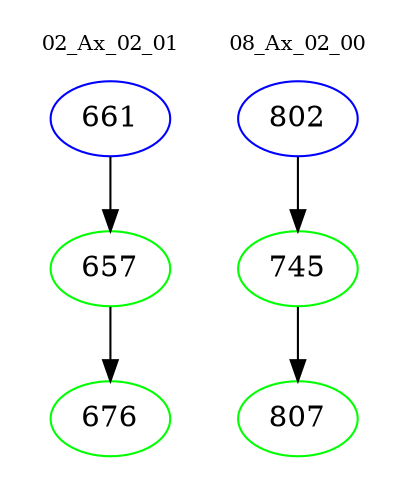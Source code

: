 digraph{
subgraph cluster_0 {
color = white
label = "02_Ax_02_01";
fontsize=10;
T0_661 [label="661", color="blue"]
T0_661 -> T0_657 [color="black"]
T0_657 [label="657", color="green"]
T0_657 -> T0_676 [color="black"]
T0_676 [label="676", color="green"]
}
subgraph cluster_1 {
color = white
label = "08_Ax_02_00";
fontsize=10;
T1_802 [label="802", color="blue"]
T1_802 -> T1_745 [color="black"]
T1_745 [label="745", color="green"]
T1_745 -> T1_807 [color="black"]
T1_807 [label="807", color="green"]
}
}
